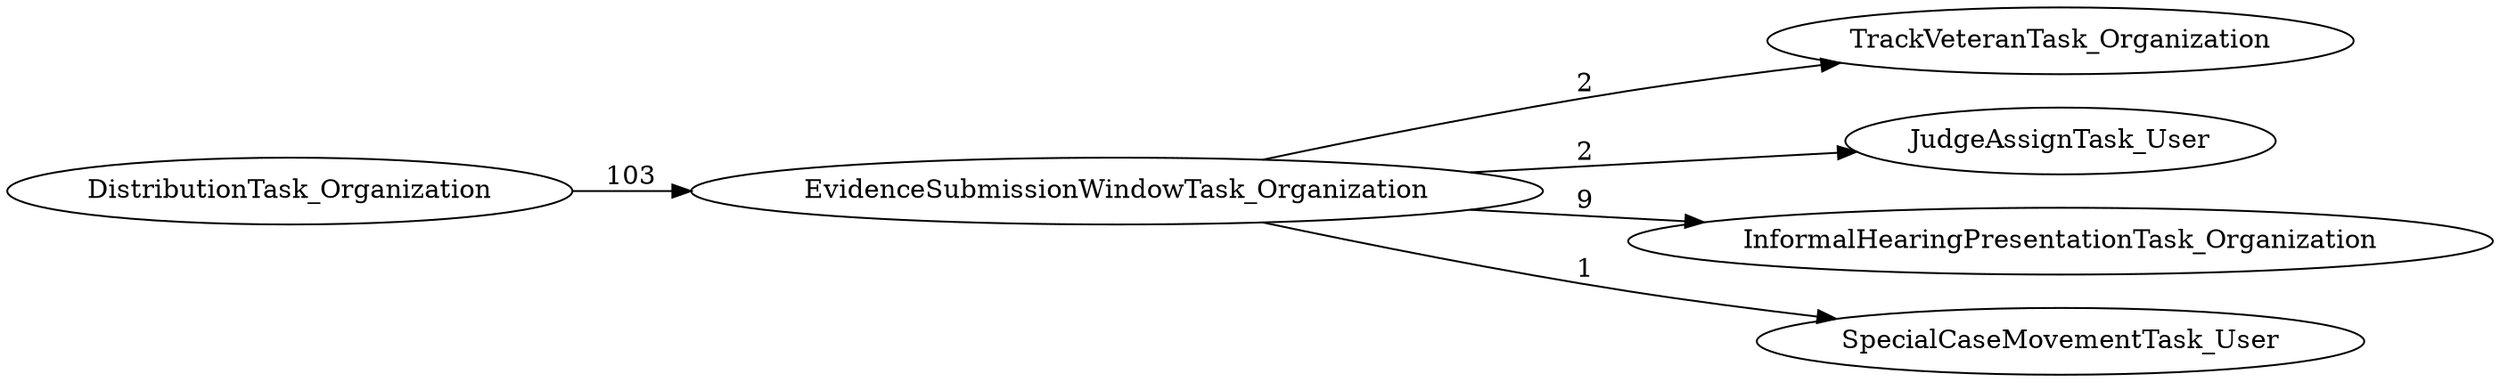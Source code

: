 digraph G {
rankdir="LR";
"EvidenceSubmissionWindowTask_Organization" -> "TrackVeteranTask_Organization" [label=2]
"EvidenceSubmissionWindowTask_Organization" -> "JudgeAssignTask_User" [label=2]
"EvidenceSubmissionWindowTask_Organization" -> "InformalHearingPresentationTask_Organization" [label=9]
"DistributionTask_Organization" -> "EvidenceSubmissionWindowTask_Organization" [label=103]
"EvidenceSubmissionWindowTask_Organization" -> "SpecialCaseMovementTask_User" [label=1]
}
